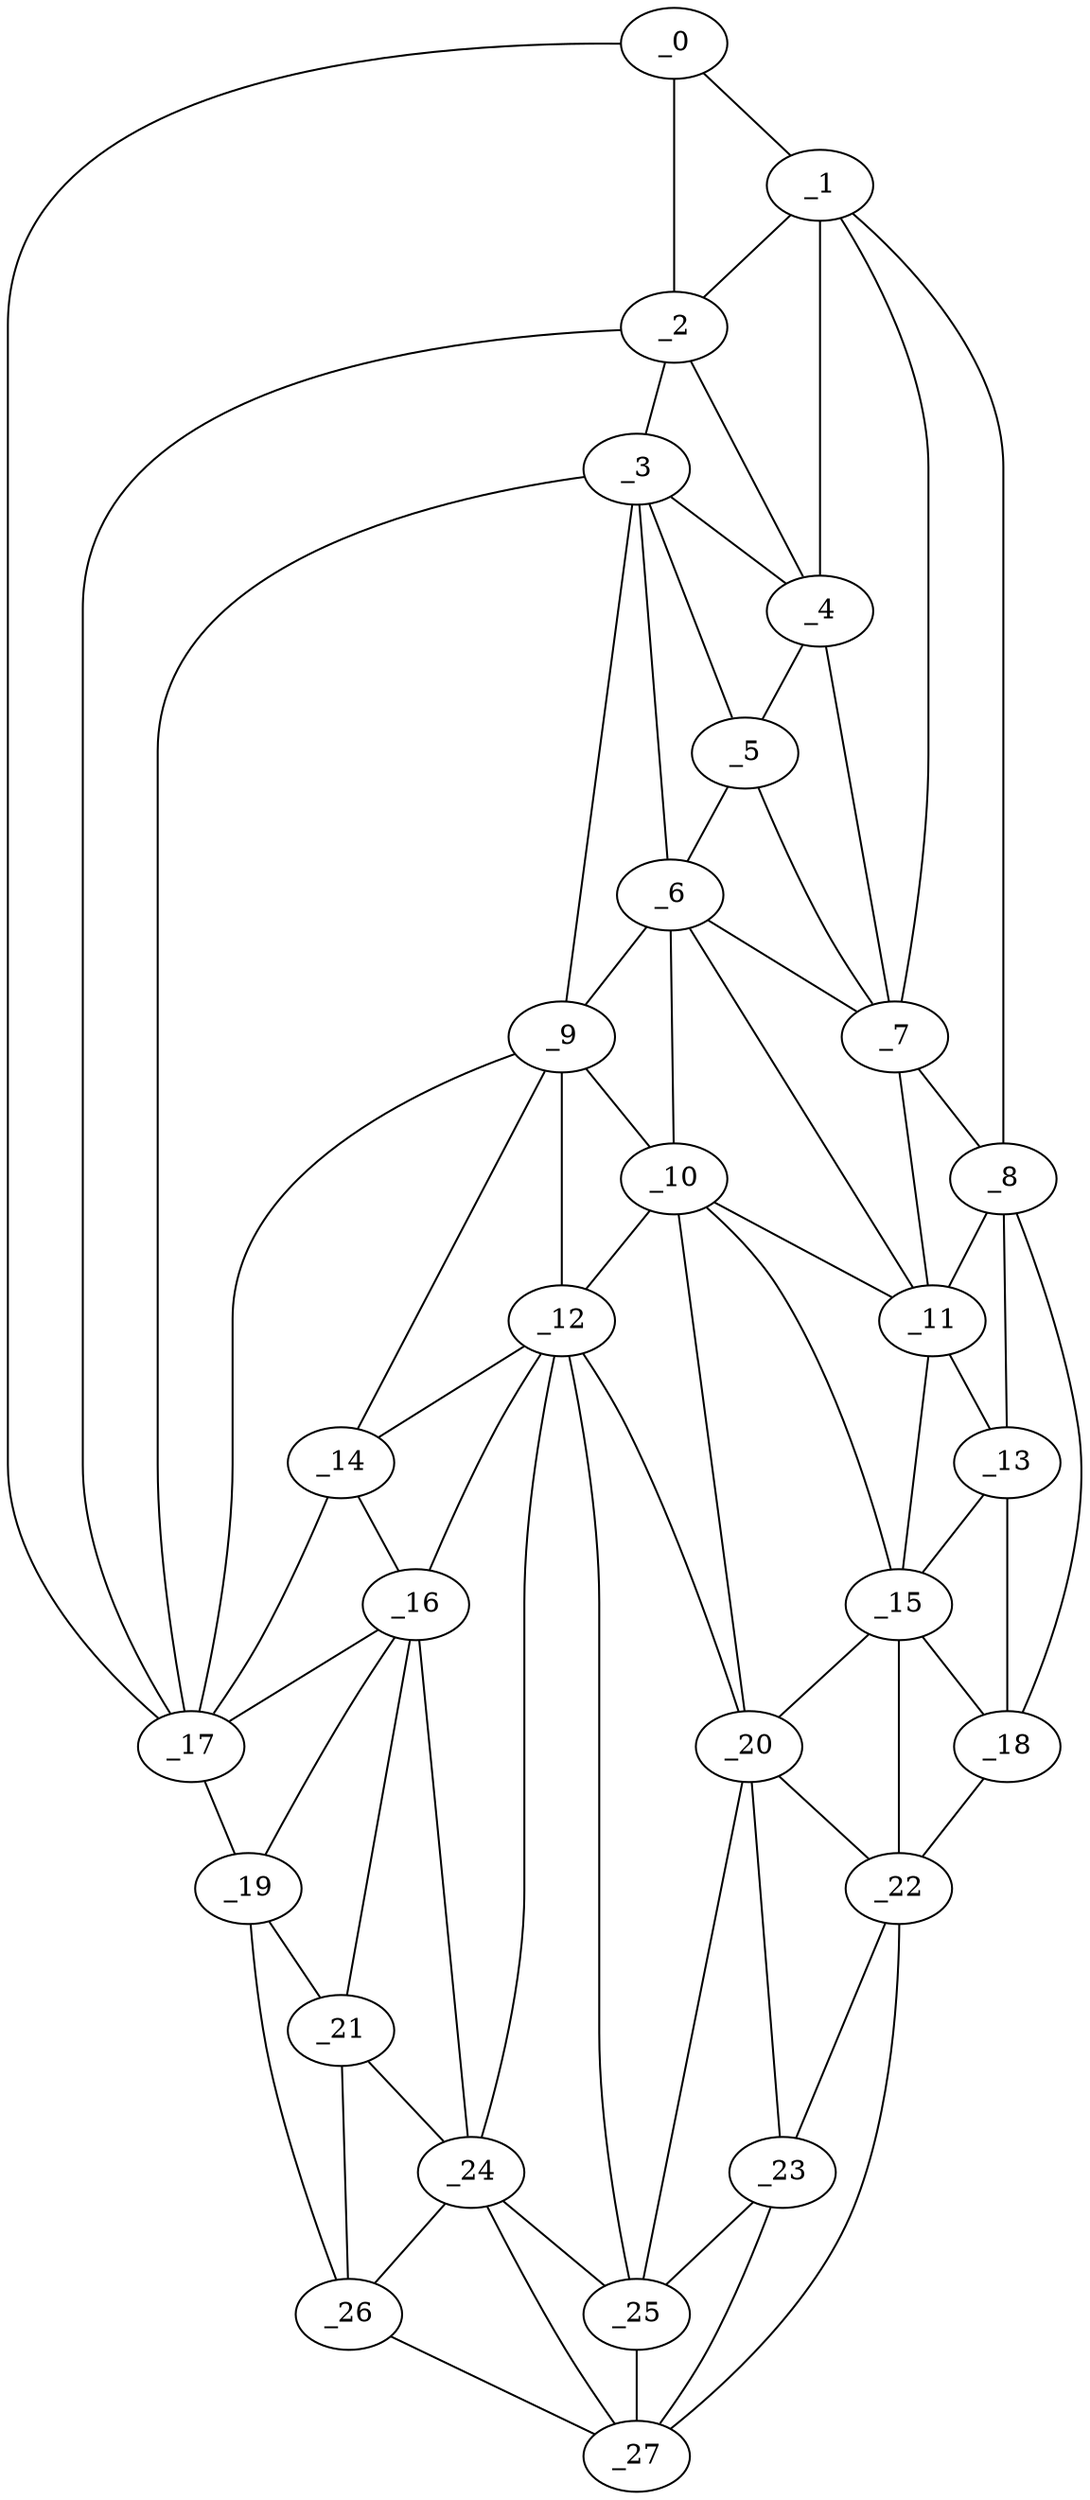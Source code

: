 graph "obj72__315.gxl" {
	_0	 [x=4,
		y=40];
	_1	 [x=5,
		y=48];
	_0 -- _1	 [valence=1];
	_2	 [x=17,
		y=40];
	_0 -- _2	 [valence=2];
	_17	 [x=97,
		y=23];
	_0 -- _17	 [valence=1];
	_1 -- _2	 [valence=2];
	_4	 [x=44,
		y=50];
	_1 -- _4	 [valence=2];
	_7	 [x=71,
		y=86];
	_1 -- _7	 [valence=2];
	_8	 [x=73,
		y=93];
	_1 -- _8	 [valence=1];
	_3	 [x=43,
		y=39];
	_2 -- _3	 [valence=2];
	_2 -- _4	 [valence=2];
	_2 -- _17	 [valence=1];
	_3 -- _4	 [valence=1];
	_5	 [x=55,
		y=52];
	_3 -- _5	 [valence=2];
	_6	 [x=64,
		y=47];
	_3 -- _6	 [valence=2];
	_9	 [x=74,
		y=33];
	_3 -- _9	 [valence=1];
	_3 -- _17	 [valence=2];
	_4 -- _5	 [valence=2];
	_4 -- _7	 [valence=2];
	_5 -- _6	 [valence=2];
	_5 -- _7	 [valence=2];
	_6 -- _7	 [valence=2];
	_6 -- _9	 [valence=2];
	_10	 [x=80,
		y=43];
	_6 -- _10	 [valence=2];
	_11	 [x=81,
		y=82];
	_6 -- _11	 [valence=2];
	_7 -- _8	 [valence=1];
	_7 -- _11	 [valence=1];
	_8 -- _11	 [valence=2];
	_13	 [x=88,
		y=94];
	_8 -- _13	 [valence=2];
	_18	 [x=97,
		y=95];
	_8 -- _18	 [valence=1];
	_9 -- _10	 [valence=2];
	_12	 [x=84,
		y=40];
	_9 -- _12	 [valence=2];
	_14	 [x=90,
		y=31];
	_9 -- _14	 [valence=2];
	_9 -- _17	 [valence=1];
	_10 -- _11	 [valence=2];
	_10 -- _12	 [valence=1];
	_15	 [x=95,
		y=79];
	_10 -- _15	 [valence=1];
	_20	 [x=108,
		y=74];
	_10 -- _20	 [valence=2];
	_11 -- _13	 [valence=2];
	_11 -- _15	 [valence=1];
	_12 -- _14	 [valence=2];
	_16	 [x=96,
		y=32];
	_12 -- _16	 [valence=1];
	_12 -- _20	 [valence=1];
	_24	 [x=114,
		y=38];
	_12 -- _24	 [valence=2];
	_25	 [x=115,
		y=66];
	_12 -- _25	 [valence=2];
	_13 -- _15	 [valence=1];
	_13 -- _18	 [valence=1];
	_14 -- _16	 [valence=2];
	_14 -- _17	 [valence=2];
	_15 -- _18	 [valence=2];
	_15 -- _20	 [valence=2];
	_22	 [x=111,
		y=92];
	_15 -- _22	 [valence=1];
	_16 -- _17	 [valence=1];
	_19	 [x=101,
		y=24];
	_16 -- _19	 [valence=2];
	_21	 [x=111,
		y=30];
	_16 -- _21	 [valence=2];
	_16 -- _24	 [valence=2];
	_17 -- _19	 [valence=1];
	_18 -- _22	 [valence=1];
	_19 -- _21	 [valence=1];
	_26	 [x=126,
		y=36];
	_19 -- _26	 [valence=1];
	_20 -- _22	 [valence=1];
	_23	 [x=113,
		y=76];
	_20 -- _23	 [valence=2];
	_20 -- _25	 [valence=2];
	_21 -- _24	 [valence=1];
	_21 -- _26	 [valence=2];
	_22 -- _23	 [valence=2];
	_27	 [x=126,
		y=49];
	_22 -- _27	 [valence=1];
	_23 -- _25	 [valence=2];
	_23 -- _27	 [valence=2];
	_24 -- _25	 [valence=2];
	_24 -- _26	 [valence=1];
	_24 -- _27	 [valence=2];
	_25 -- _27	 [valence=1];
	_26 -- _27	 [valence=1];
}
